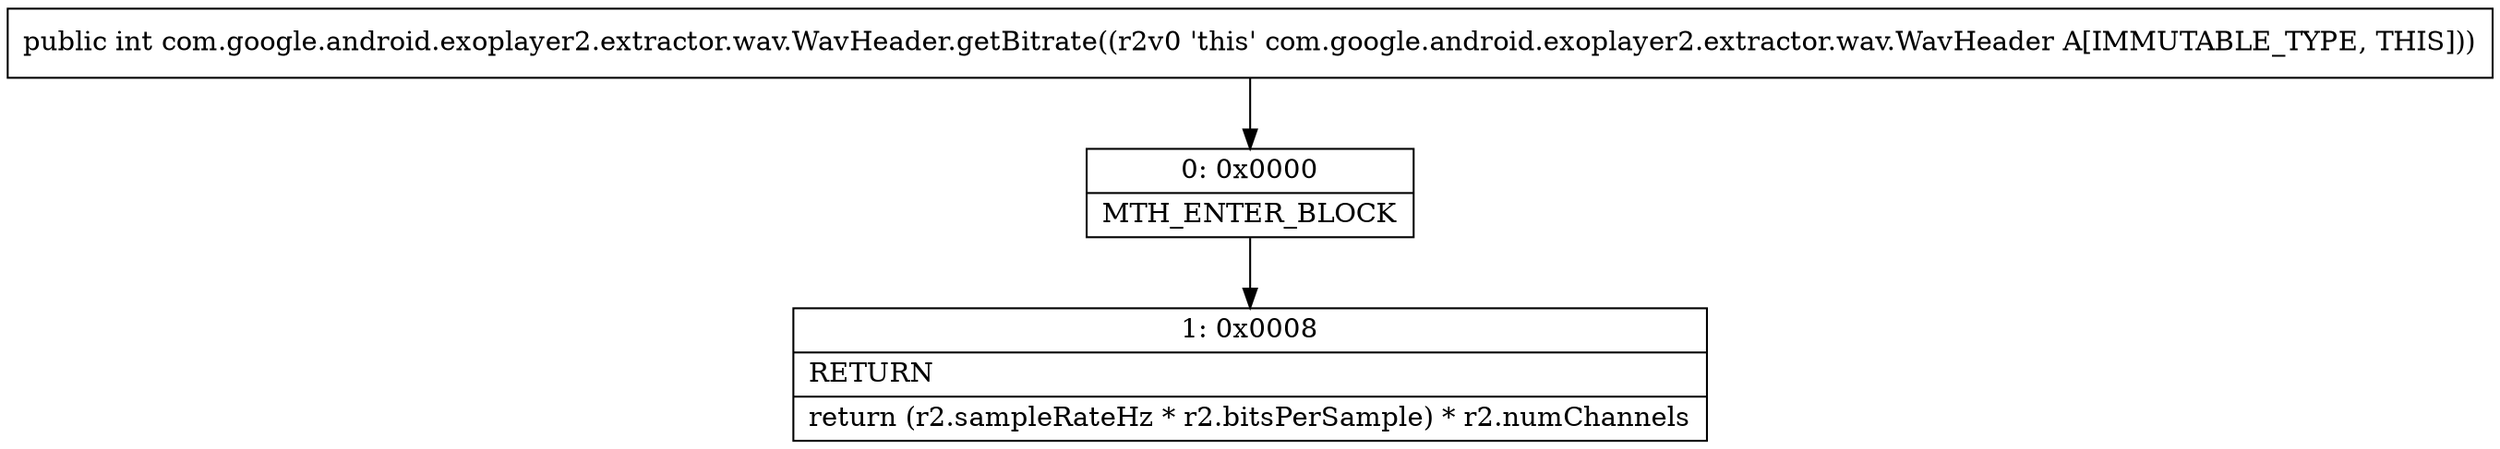 digraph "CFG forcom.google.android.exoplayer2.extractor.wav.WavHeader.getBitrate()I" {
Node_0 [shape=record,label="{0\:\ 0x0000|MTH_ENTER_BLOCK\l}"];
Node_1 [shape=record,label="{1\:\ 0x0008|RETURN\l|return (r2.sampleRateHz * r2.bitsPerSample) * r2.numChannels\l}"];
MethodNode[shape=record,label="{public int com.google.android.exoplayer2.extractor.wav.WavHeader.getBitrate((r2v0 'this' com.google.android.exoplayer2.extractor.wav.WavHeader A[IMMUTABLE_TYPE, THIS])) }"];
MethodNode -> Node_0;
Node_0 -> Node_1;
}

